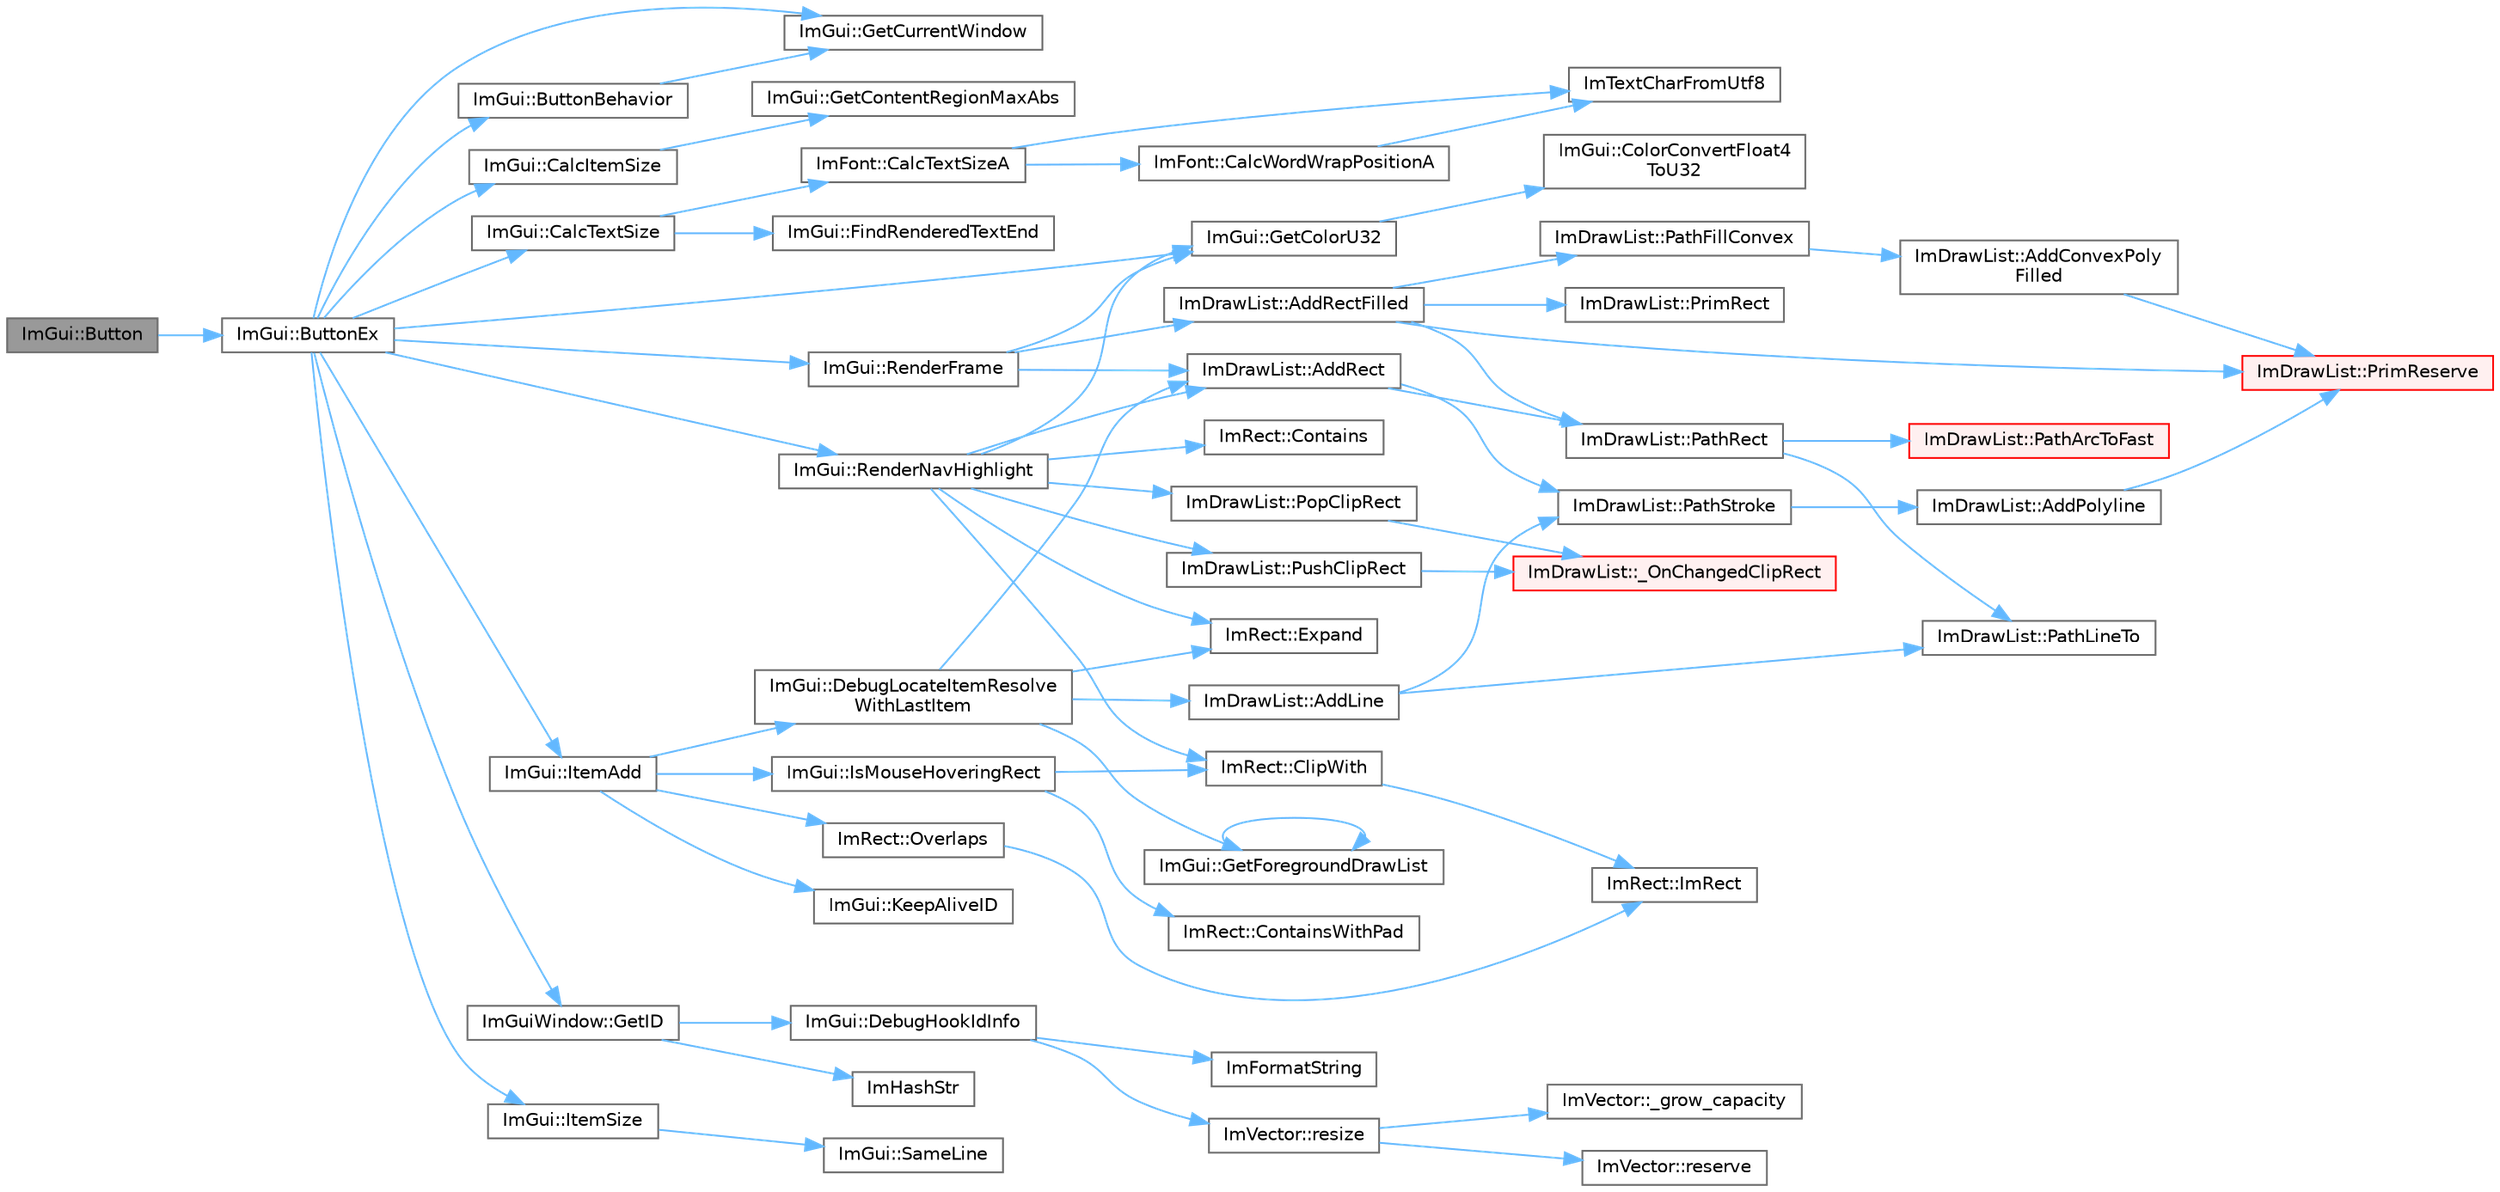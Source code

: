 digraph "ImGui::Button"
{
 // LATEX_PDF_SIZE
  bgcolor="transparent";
  edge [fontname=Helvetica,fontsize=10,labelfontname=Helvetica,labelfontsize=10];
  node [fontname=Helvetica,fontsize=10,shape=box,height=0.2,width=0.4];
  rankdir="LR";
  Node1 [id="Node000001",label="ImGui::Button",height=0.2,width=0.4,color="gray40", fillcolor="grey60", style="filled", fontcolor="black",tooltip=" "];
  Node1 -> Node2 [id="edge1_Node000001_Node000002",color="steelblue1",style="solid",tooltip=" "];
  Node2 [id="Node000002",label="ImGui::ButtonEx",height=0.2,width=0.4,color="grey40", fillcolor="white", style="filled",URL="$namespace_im_gui.html#ae479220c66b039874c6e4c9e9b22849f",tooltip=" "];
  Node2 -> Node3 [id="edge2_Node000002_Node000003",color="steelblue1",style="solid",tooltip=" "];
  Node3 [id="Node000003",label="ImGui::ButtonBehavior",height=0.2,width=0.4,color="grey40", fillcolor="white", style="filled",URL="$namespace_im_gui.html#a65a4f18b1bc8ce0f351687922089f374",tooltip=" "];
  Node3 -> Node4 [id="edge3_Node000003_Node000004",color="steelblue1",style="solid",tooltip=" "];
  Node4 [id="Node000004",label="ImGui::GetCurrentWindow",height=0.2,width=0.4,color="grey40", fillcolor="white", style="filled",URL="$namespace_im_gui.html#ac452417b5004ca16a814a72cff153526",tooltip=" "];
  Node2 -> Node5 [id="edge4_Node000002_Node000005",color="steelblue1",style="solid",tooltip=" "];
  Node5 [id="Node000005",label="ImGui::CalcItemSize",height=0.2,width=0.4,color="grey40", fillcolor="white", style="filled",URL="$namespace_im_gui.html#acaef0497f7982dd98bf215e50129cd9b",tooltip=" "];
  Node5 -> Node6 [id="edge5_Node000005_Node000006",color="steelblue1",style="solid",tooltip=" "];
  Node6 [id="Node000006",label="ImGui::GetContentRegionMaxAbs",height=0.2,width=0.4,color="grey40", fillcolor="white", style="filled",URL="$namespace_im_gui.html#adc4d9b0d735ffae1f1598c4df038024c",tooltip=" "];
  Node2 -> Node7 [id="edge6_Node000002_Node000007",color="steelblue1",style="solid",tooltip=" "];
  Node7 [id="Node000007",label="ImGui::CalcTextSize",height=0.2,width=0.4,color="grey40", fillcolor="white", style="filled",URL="$namespace_im_gui.html#a848b9db6cc4a186751c0ecebcaadc33b",tooltip=" "];
  Node7 -> Node8 [id="edge7_Node000007_Node000008",color="steelblue1",style="solid",tooltip=" "];
  Node8 [id="Node000008",label="ImFont::CalcTextSizeA",height=0.2,width=0.4,color="grey40", fillcolor="white", style="filled",URL="$struct_im_font.html#ad67f64fd206ad197f4b93b1a1ae27cfe",tooltip=" "];
  Node8 -> Node9 [id="edge8_Node000008_Node000009",color="steelblue1",style="solid",tooltip=" "];
  Node9 [id="Node000009",label="ImFont::CalcWordWrapPositionA",height=0.2,width=0.4,color="grey40", fillcolor="white", style="filled",URL="$struct_im_font.html#a3781bb82a1ceba919cb6c98a398c7a67",tooltip=" "];
  Node9 -> Node10 [id="edge9_Node000009_Node000010",color="steelblue1",style="solid",tooltip=" "];
  Node10 [id="Node000010",label="ImTextCharFromUtf8",height=0.2,width=0.4,color="grey40", fillcolor="white", style="filled",URL="$imgui_8cpp.html#abee86973b9888938f748a7850c2c0ff3",tooltip=" "];
  Node8 -> Node10 [id="edge10_Node000008_Node000010",color="steelblue1",style="solid",tooltip=" "];
  Node7 -> Node11 [id="edge11_Node000007_Node000011",color="steelblue1",style="solid",tooltip=" "];
  Node11 [id="Node000011",label="ImGui::FindRenderedTextEnd",height=0.2,width=0.4,color="grey40", fillcolor="white", style="filled",URL="$namespace_im_gui.html#a7671e1dbc803a31b06081b52a771d83f",tooltip=" "];
  Node2 -> Node12 [id="edge12_Node000002_Node000012",color="steelblue1",style="solid",tooltip=" "];
  Node12 [id="Node000012",label="ImGui::GetColorU32",height=0.2,width=0.4,color="grey40", fillcolor="white", style="filled",URL="$namespace_im_gui.html#a0de2d9bd347d9866511eb8d014e62556",tooltip=" "];
  Node12 -> Node13 [id="edge13_Node000012_Node000013",color="steelblue1",style="solid",tooltip=" "];
  Node13 [id="Node000013",label="ImGui::ColorConvertFloat4\lToU32",height=0.2,width=0.4,color="grey40", fillcolor="white", style="filled",URL="$namespace_im_gui.html#abe2691de0b1a71c774ab24cc91564a94",tooltip=" "];
  Node2 -> Node4 [id="edge14_Node000002_Node000004",color="steelblue1",style="solid",tooltip=" "];
  Node2 -> Node14 [id="edge15_Node000002_Node000014",color="steelblue1",style="solid",tooltip=" "];
  Node14 [id="Node000014",label="ImGuiWindow::GetID",height=0.2,width=0.4,color="grey40", fillcolor="white", style="filled",URL="$struct_im_gui_window.html#a66400a63bc0b54d7d29e08d1b1b1a42b",tooltip=" "];
  Node14 -> Node15 [id="edge16_Node000014_Node000015",color="steelblue1",style="solid",tooltip=" "];
  Node15 [id="Node000015",label="ImGui::DebugHookIdInfo",height=0.2,width=0.4,color="grey40", fillcolor="white", style="filled",URL="$namespace_im_gui.html#a5487269f4cb9fb809fd3e797411ed2d7",tooltip=" "];
  Node15 -> Node16 [id="edge17_Node000015_Node000016",color="steelblue1",style="solid",tooltip=" "];
  Node16 [id="Node000016",label="ImFormatString",height=0.2,width=0.4,color="grey40", fillcolor="white", style="filled",URL="$imgui_8cpp.html#a75ccaf7d676b1f567ba888ae42ac3809",tooltip=" "];
  Node15 -> Node17 [id="edge18_Node000015_Node000017",color="steelblue1",style="solid",tooltip=" "];
  Node17 [id="Node000017",label="ImVector::resize",height=0.2,width=0.4,color="grey40", fillcolor="white", style="filled",URL="$struct_im_vector.html#ac371dd62e56ae486b1a5038cf07eee56",tooltip=" "];
  Node17 -> Node18 [id="edge19_Node000017_Node000018",color="steelblue1",style="solid",tooltip=" "];
  Node18 [id="Node000018",label="ImVector::_grow_capacity",height=0.2,width=0.4,color="grey40", fillcolor="white", style="filled",URL="$struct_im_vector.html#a3a097635d464b1b70dc7d59996a88b28",tooltip=" "];
  Node17 -> Node19 [id="edge20_Node000017_Node000019",color="steelblue1",style="solid",tooltip=" "];
  Node19 [id="Node000019",label="ImVector::reserve",height=0.2,width=0.4,color="grey40", fillcolor="white", style="filled",URL="$struct_im_vector.html#a0f14f5736c3372157856eebb67123b75",tooltip=" "];
  Node14 -> Node20 [id="edge21_Node000014_Node000020",color="steelblue1",style="solid",tooltip=" "];
  Node20 [id="Node000020",label="ImHashStr",height=0.2,width=0.4,color="grey40", fillcolor="white", style="filled",URL="$imgui_8cpp.html#ab6659b5d67f7a3369e099ce890e12223",tooltip=" "];
  Node2 -> Node21 [id="edge22_Node000002_Node000021",color="steelblue1",style="solid",tooltip=" "];
  Node21 [id="Node000021",label="ImGui::ItemAdd",height=0.2,width=0.4,color="grey40", fillcolor="white", style="filled",URL="$namespace_im_gui.html#a5de8ecd4c80efdca1af7329a2a48121c",tooltip=" "];
  Node21 -> Node22 [id="edge23_Node000021_Node000022",color="steelblue1",style="solid",tooltip=" "];
  Node22 [id="Node000022",label="ImGui::DebugLocateItemResolve\lWithLastItem",height=0.2,width=0.4,color="grey40", fillcolor="white", style="filled",URL="$namespace_im_gui.html#ae8ab0d7dfc90af8e82db3ed9e7829219",tooltip=" "];
  Node22 -> Node23 [id="edge24_Node000022_Node000023",color="steelblue1",style="solid",tooltip=" "];
  Node23 [id="Node000023",label="ImDrawList::AddLine",height=0.2,width=0.4,color="grey40", fillcolor="white", style="filled",URL="$struct_im_draw_list.html#aa21e5a1c6e00239581f97d344fc0db61",tooltip=" "];
  Node23 -> Node24 [id="edge25_Node000023_Node000024",color="steelblue1",style="solid",tooltip=" "];
  Node24 [id="Node000024",label="ImDrawList::PathLineTo",height=0.2,width=0.4,color="grey40", fillcolor="white", style="filled",URL="$struct_im_draw_list.html#a828d944325ed58d8b57abd3647bffaaf",tooltip=" "];
  Node23 -> Node25 [id="edge26_Node000023_Node000025",color="steelblue1",style="solid",tooltip=" "];
  Node25 [id="Node000025",label="ImDrawList::PathStroke",height=0.2,width=0.4,color="grey40", fillcolor="white", style="filled",URL="$struct_im_draw_list.html#a60bf9040ef3d09b39c4ba8f5a2a68ae9",tooltip=" "];
  Node25 -> Node26 [id="edge27_Node000025_Node000026",color="steelblue1",style="solid",tooltip=" "];
  Node26 [id="Node000026",label="ImDrawList::AddPolyline",height=0.2,width=0.4,color="grey40", fillcolor="white", style="filled",URL="$struct_im_draw_list.html#abc568847b1113e624456436bfab1b307",tooltip=" "];
  Node26 -> Node27 [id="edge28_Node000026_Node000027",color="steelblue1",style="solid",tooltip=" "];
  Node27 [id="Node000027",label="ImDrawList::PrimReserve",height=0.2,width=0.4,color="red", fillcolor="#FFF0F0", style="filled",URL="$struct_im_draw_list.html#a879aa38dbfb0344e3e023d65c002c7d7",tooltip=" "];
  Node22 -> Node30 [id="edge29_Node000022_Node000030",color="steelblue1",style="solid",tooltip=" "];
  Node30 [id="Node000030",label="ImDrawList::AddRect",height=0.2,width=0.4,color="grey40", fillcolor="white", style="filled",URL="$struct_im_draw_list.html#ad96f10a3e954fe0c5b7c96d4e205af7b",tooltip=" "];
  Node30 -> Node31 [id="edge30_Node000030_Node000031",color="steelblue1",style="solid",tooltip=" "];
  Node31 [id="Node000031",label="ImDrawList::PathRect",height=0.2,width=0.4,color="grey40", fillcolor="white", style="filled",URL="$struct_im_draw_list.html#a2251eb264ed8b17a253c409787375053",tooltip=" "];
  Node31 -> Node32 [id="edge31_Node000031_Node000032",color="steelblue1",style="solid",tooltip=" "];
  Node32 [id="Node000032",label="ImDrawList::PathArcToFast",height=0.2,width=0.4,color="red", fillcolor="#FFF0F0", style="filled",URL="$struct_im_draw_list.html#a6d307c6de1a6522e76fa410e8fe96fcc",tooltip=" "];
  Node31 -> Node24 [id="edge32_Node000031_Node000024",color="steelblue1",style="solid",tooltip=" "];
  Node30 -> Node25 [id="edge33_Node000030_Node000025",color="steelblue1",style="solid",tooltip=" "];
  Node22 -> Node35 [id="edge34_Node000022_Node000035",color="steelblue1",style="solid",tooltip=" "];
  Node35 [id="Node000035",label="ImRect::Expand",height=0.2,width=0.4,color="grey40", fillcolor="white", style="filled",URL="$struct_im_rect.html#af33a7424c3341d08acd69da30c27c753",tooltip=" "];
  Node22 -> Node36 [id="edge35_Node000022_Node000036",color="steelblue1",style="solid",tooltip=" "];
  Node36 [id="Node000036",label="ImGui::GetForegroundDrawList",height=0.2,width=0.4,color="grey40", fillcolor="white", style="filled",URL="$namespace_im_gui.html#a718d48e3636f9df63e4820d0fef34e78",tooltip=" "];
  Node36 -> Node36 [id="edge36_Node000036_Node000036",color="steelblue1",style="solid",tooltip=" "];
  Node21 -> Node37 [id="edge37_Node000021_Node000037",color="steelblue1",style="solid",tooltip=" "];
  Node37 [id="Node000037",label="ImGui::IsMouseHoveringRect",height=0.2,width=0.4,color="grey40", fillcolor="white", style="filled",URL="$namespace_im_gui.html#ae0b8ea0e06c457316d6aed6c5b2a1c25",tooltip=" "];
  Node37 -> Node38 [id="edge38_Node000037_Node000038",color="steelblue1",style="solid",tooltip=" "];
  Node38 [id="Node000038",label="ImRect::ClipWith",height=0.2,width=0.4,color="grey40", fillcolor="white", style="filled",URL="$struct_im_rect.html#ac02d5cf6ce0358aea9ed9df43d368f3f",tooltip=" "];
  Node38 -> Node39 [id="edge39_Node000038_Node000039",color="steelblue1",style="solid",tooltip=" "];
  Node39 [id="Node000039",label="ImRect::ImRect",height=0.2,width=0.4,color="grey40", fillcolor="white", style="filled",URL="$struct_im_rect.html#a1e9548c8a334dfd32eaf4d399aa740e9",tooltip=" "];
  Node37 -> Node40 [id="edge40_Node000037_Node000040",color="steelblue1",style="solid",tooltip=" "];
  Node40 [id="Node000040",label="ImRect::ContainsWithPad",height=0.2,width=0.4,color="grey40", fillcolor="white", style="filled",URL="$struct_im_rect.html#a8dbab244f4e5b786faa9684eb85110fc",tooltip=" "];
  Node21 -> Node41 [id="edge41_Node000021_Node000041",color="steelblue1",style="solid",tooltip=" "];
  Node41 [id="Node000041",label="ImGui::KeepAliveID",height=0.2,width=0.4,color="grey40", fillcolor="white", style="filled",URL="$namespace_im_gui.html#a85a245c78a9f7c351636bdad6e60c488",tooltip=" "];
  Node21 -> Node42 [id="edge42_Node000021_Node000042",color="steelblue1",style="solid",tooltip=" "];
  Node42 [id="Node000042",label="ImRect::Overlaps",height=0.2,width=0.4,color="grey40", fillcolor="white", style="filled",URL="$struct_im_rect.html#a0af3bade3781e5e7c6afdf71ccfb0d43",tooltip=" "];
  Node42 -> Node39 [id="edge43_Node000042_Node000039",color="steelblue1",style="solid",tooltip=" "];
  Node2 -> Node43 [id="edge44_Node000002_Node000043",color="steelblue1",style="solid",tooltip=" "];
  Node43 [id="Node000043",label="ImGui::ItemSize",height=0.2,width=0.4,color="grey40", fillcolor="white", style="filled",URL="$namespace_im_gui.html#aeeb1ec6ae6548173dbf813e7df538c48",tooltip=" "];
  Node43 -> Node44 [id="edge45_Node000043_Node000044",color="steelblue1",style="solid",tooltip=" "];
  Node44 [id="Node000044",label="ImGui::SameLine",height=0.2,width=0.4,color="grey40", fillcolor="white", style="filled",URL="$namespace_im_gui.html#a2991c91e94f3b77a0c3411f4f3aa348e",tooltip=" "];
  Node2 -> Node45 [id="edge46_Node000002_Node000045",color="steelblue1",style="solid",tooltip=" "];
  Node45 [id="Node000045",label="ImGui::RenderFrame",height=0.2,width=0.4,color="grey40", fillcolor="white", style="filled",URL="$namespace_im_gui.html#a621ba649568ede3939d4f10d83b86d04",tooltip=" "];
  Node45 -> Node30 [id="edge47_Node000045_Node000030",color="steelblue1",style="solid",tooltip=" "];
  Node45 -> Node46 [id="edge48_Node000045_Node000046",color="steelblue1",style="solid",tooltip=" "];
  Node46 [id="Node000046",label="ImDrawList::AddRectFilled",height=0.2,width=0.4,color="grey40", fillcolor="white", style="filled",URL="$struct_im_draw_list.html#a6b16ab764160b0251d2e7b3bd08c1ffc",tooltip=" "];
  Node46 -> Node47 [id="edge49_Node000046_Node000047",color="steelblue1",style="solid",tooltip=" "];
  Node47 [id="Node000047",label="ImDrawList::PathFillConvex",height=0.2,width=0.4,color="grey40", fillcolor="white", style="filled",URL="$struct_im_draw_list.html#aea9301cb99ebf4b27f5d3959017567c9",tooltip=" "];
  Node47 -> Node48 [id="edge50_Node000047_Node000048",color="steelblue1",style="solid",tooltip=" "];
  Node48 [id="Node000048",label="ImDrawList::AddConvexPoly\lFilled",height=0.2,width=0.4,color="grey40", fillcolor="white", style="filled",URL="$struct_im_draw_list.html#ad2accc0a74845b08bd0e6fae6183d6d0",tooltip=" "];
  Node48 -> Node27 [id="edge51_Node000048_Node000027",color="steelblue1",style="solid",tooltip=" "];
  Node46 -> Node31 [id="edge52_Node000046_Node000031",color="steelblue1",style="solid",tooltip=" "];
  Node46 -> Node49 [id="edge53_Node000046_Node000049",color="steelblue1",style="solid",tooltip=" "];
  Node49 [id="Node000049",label="ImDrawList::PrimRect",height=0.2,width=0.4,color="grey40", fillcolor="white", style="filled",URL="$struct_im_draw_list.html#ae2be093563f1d20b8190b7c423113925",tooltip=" "];
  Node46 -> Node27 [id="edge54_Node000046_Node000027",color="steelblue1",style="solid",tooltip=" "];
  Node45 -> Node12 [id="edge55_Node000045_Node000012",color="steelblue1",style="solid",tooltip=" "];
  Node2 -> Node50 [id="edge56_Node000002_Node000050",color="steelblue1",style="solid",tooltip=" "];
  Node50 [id="Node000050",label="ImGui::RenderNavHighlight",height=0.2,width=0.4,color="grey40", fillcolor="white", style="filled",URL="$namespace_im_gui.html#add2e040b97eeb0857dc7d02876b07b72",tooltip=" "];
  Node50 -> Node30 [id="edge57_Node000050_Node000030",color="steelblue1",style="solid",tooltip=" "];
  Node50 -> Node38 [id="edge58_Node000050_Node000038",color="steelblue1",style="solid",tooltip=" "];
  Node50 -> Node51 [id="edge59_Node000050_Node000051",color="steelblue1",style="solid",tooltip=" "];
  Node51 [id="Node000051",label="ImRect::Contains",height=0.2,width=0.4,color="grey40", fillcolor="white", style="filled",URL="$struct_im_rect.html#ac583156fd0e9306181fff5d120b262ea",tooltip=" "];
  Node50 -> Node35 [id="edge60_Node000050_Node000035",color="steelblue1",style="solid",tooltip=" "];
  Node50 -> Node12 [id="edge61_Node000050_Node000012",color="steelblue1",style="solid",tooltip=" "];
  Node50 -> Node52 [id="edge62_Node000050_Node000052",color="steelblue1",style="solid",tooltip=" "];
  Node52 [id="Node000052",label="ImDrawList::PopClipRect",height=0.2,width=0.4,color="grey40", fillcolor="white", style="filled",URL="$struct_im_draw_list.html#a44f40c59ca755f559020f5a7fa81103a",tooltip=" "];
  Node52 -> Node53 [id="edge63_Node000052_Node000053",color="steelblue1",style="solid",tooltip=" "];
  Node53 [id="Node000053",label="ImDrawList::_OnChangedClipRect",height=0.2,width=0.4,color="red", fillcolor="#FFF0F0", style="filled",URL="$struct_im_draw_list.html#a8e51ddbe1f9732bc271ce807bec23f54",tooltip=" "];
  Node50 -> Node54 [id="edge64_Node000050_Node000054",color="steelblue1",style="solid",tooltip=" "];
  Node54 [id="Node000054",label="ImDrawList::PushClipRect",height=0.2,width=0.4,color="grey40", fillcolor="white", style="filled",URL="$struct_im_draw_list.html#a608a9d9a83715ba87dced8321ed64329",tooltip=" "];
  Node54 -> Node53 [id="edge65_Node000054_Node000053",color="steelblue1",style="solid",tooltip=" "];
}

